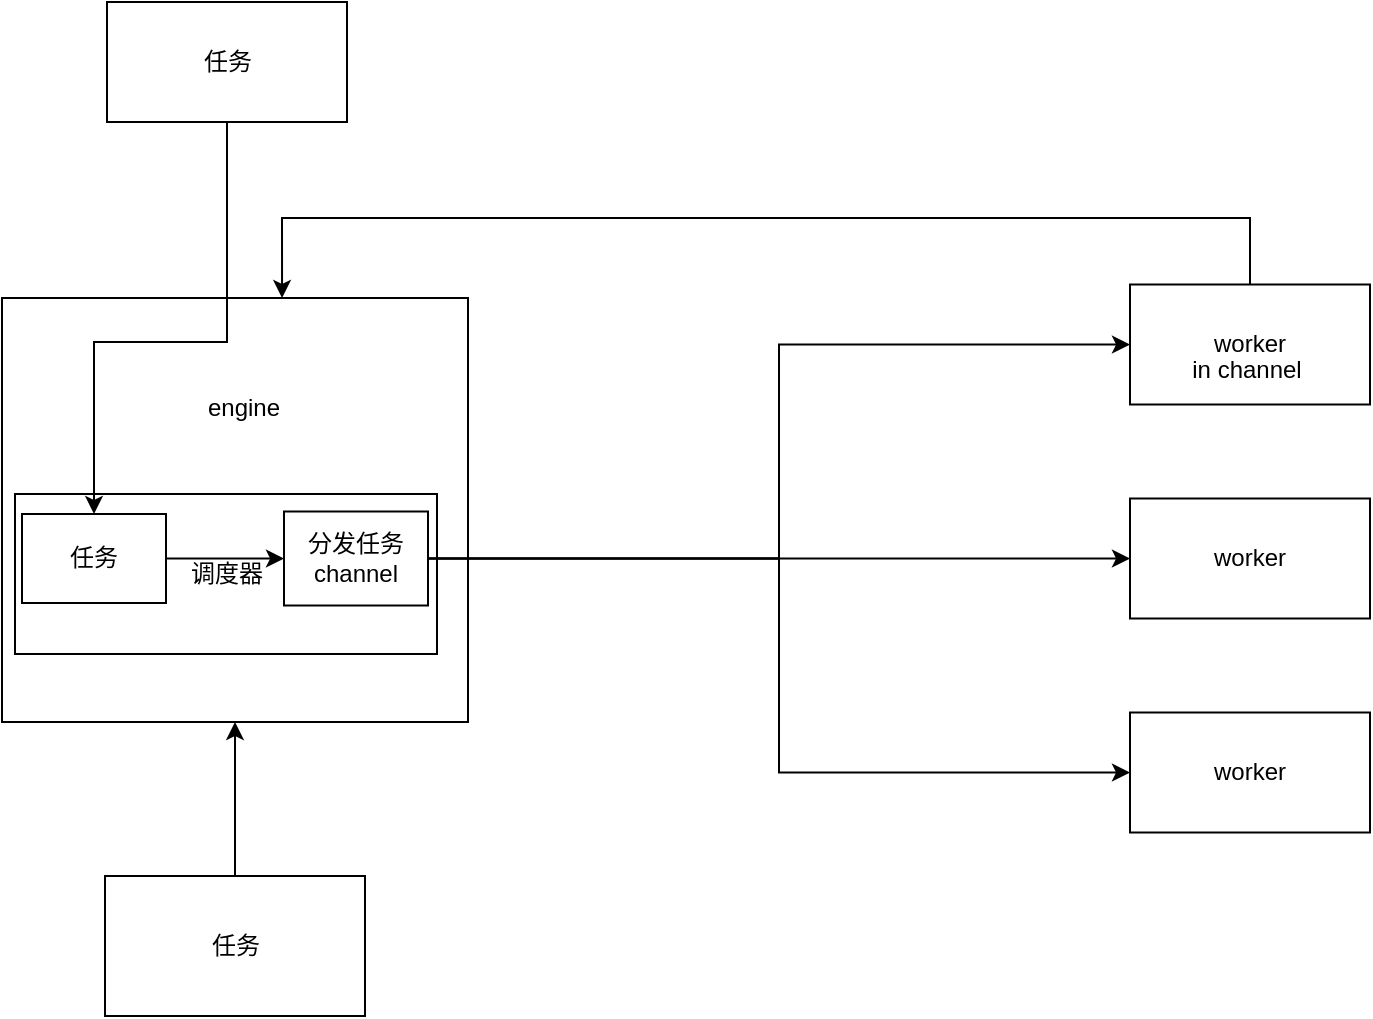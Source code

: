 <mxfile version="13.1.3">
    <diagram id="6hGFLwfOUW9BJ-s0fimq" name="Page-1">
        <mxGraphModel dx="1068" dy="1647" grid="0" gridSize="10" guides="1" tooltips="1" connect="1" arrows="1" fold="1" page="1" pageScale="1" pageWidth="827" pageHeight="1169" background="none" math="0" shadow="0">
            <root>
                <mxCell id="0"/>
                <mxCell id="1" parent="0"/>
                <mxCell id="2" value="" style="rounded=0;whiteSpace=wrap;html=1;" vertex="1" parent="1">
                    <mxGeometry x="120" y="98" width="233" height="212" as="geometry"/>
                </mxCell>
                <mxCell id="3" value="任务" style="rounded=0;whiteSpace=wrap;html=1;" vertex="1" parent="1">
                    <mxGeometry x="172.5" y="-50" width="120" height="60" as="geometry"/>
                </mxCell>
                <mxCell id="5" value="调度器" style="rounded=0;whiteSpace=wrap;html=1;" vertex="1" parent="1">
                    <mxGeometry x="126.5" y="196" width="211" height="80" as="geometry"/>
                </mxCell>
                <mxCell id="8" style="edgeStyle=orthogonalEdgeStyle;rounded=0;orthogonalLoop=1;jettySize=auto;html=1;entryX=0.5;entryY=1;entryDx=0;entryDy=0;" edge="1" parent="1" source="6" target="2">
                    <mxGeometry relative="1" as="geometry"/>
                </mxCell>
                <mxCell id="6" value="任务" style="rounded=0;whiteSpace=wrap;html=1;" vertex="1" parent="1">
                    <mxGeometry x="171.5" y="387" width="130" height="70" as="geometry"/>
                </mxCell>
                <mxCell id="25" style="edgeStyle=orthogonalEdgeStyle;rounded=0;orthogonalLoop=1;jettySize=auto;html=1;exitX=0.5;exitY=0;exitDx=0;exitDy=0;entryX=0.601;entryY=0;entryDx=0;entryDy=0;entryPerimeter=0;" edge="1" parent="1" source="11" target="2">
                    <mxGeometry relative="1" as="geometry">
                        <mxPoint x="260" y="91" as="targetPoint"/>
                        <Array as="points">
                            <mxPoint x="744" y="58"/>
                            <mxPoint x="260" y="58"/>
                        </Array>
                    </mxGeometry>
                </mxCell>
                <mxCell id="11" value="worker" style="rounded=0;whiteSpace=wrap;html=1;" vertex="1" parent="1">
                    <mxGeometry x="684" y="91.25" width="120" height="60" as="geometry"/>
                </mxCell>
                <mxCell id="12" value="worker" style="rounded=0;whiteSpace=wrap;html=1;" vertex="1" parent="1">
                    <mxGeometry x="684" y="198.25" width="120" height="60" as="geometry"/>
                </mxCell>
                <mxCell id="13" value="worker" style="rounded=0;whiteSpace=wrap;html=1;" vertex="1" parent="1">
                    <mxGeometry x="684" y="305.25" width="120" height="60" as="geometry"/>
                </mxCell>
                <mxCell id="17" value="in channel" style="text;html=1;align=center;verticalAlign=middle;resizable=0;points=[];autosize=1;" vertex="1" parent="1">
                    <mxGeometry x="710" y="125" width="64" height="18" as="geometry"/>
                </mxCell>
                <mxCell id="31" style="edgeStyle=orthogonalEdgeStyle;rounded=0;orthogonalLoop=1;jettySize=auto;html=1;" edge="1" parent="1" source="19" target="12">
                    <mxGeometry relative="1" as="geometry"/>
                </mxCell>
                <mxCell id="32" style="edgeStyle=orthogonalEdgeStyle;rounded=0;orthogonalLoop=1;jettySize=auto;html=1;entryX=0;entryY=0.5;entryDx=0;entryDy=0;" edge="1" parent="1" source="19" target="13">
                    <mxGeometry relative="1" as="geometry"/>
                </mxCell>
                <mxCell id="33" style="edgeStyle=orthogonalEdgeStyle;rounded=0;orthogonalLoop=1;jettySize=auto;html=1;entryX=0;entryY=0.5;entryDx=0;entryDy=0;" edge="1" parent="1" source="19" target="11">
                    <mxGeometry relative="1" as="geometry"/>
                </mxCell>
                <mxCell id="19" value="分发任务 channel" style="rounded=0;whiteSpace=wrap;html=1;" vertex="1" parent="1">
                    <mxGeometry x="261" y="204.75" width="72" height="47" as="geometry"/>
                </mxCell>
                <mxCell id="30" style="edgeStyle=orthogonalEdgeStyle;rounded=0;orthogonalLoop=1;jettySize=auto;html=1;" edge="1" parent="1" source="29" target="19">
                    <mxGeometry relative="1" as="geometry"/>
                </mxCell>
                <mxCell id="29" value="任务" style="rounded=0;whiteSpace=wrap;html=1;" vertex="1" parent="1">
                    <mxGeometry x="130" y="206" width="72" height="44.5" as="geometry"/>
                </mxCell>
                <mxCell id="4" style="edgeStyle=orthogonalEdgeStyle;rounded=0;orthogonalLoop=1;jettySize=auto;html=1;entryX=0.5;entryY=0;entryDx=0;entryDy=0;" edge="1" parent="1" source="3" target="29">
                    <mxGeometry relative="1" as="geometry">
                        <mxPoint x="166" y="191" as="targetPoint"/>
                        <Array as="points">
                            <mxPoint x="232" y="120"/>
                            <mxPoint x="166" y="120"/>
                        </Array>
                    </mxGeometry>
                </mxCell>
                <mxCell id="36" value="engine" style="text;html=1;strokeColor=none;fillColor=none;align=center;verticalAlign=middle;whiteSpace=wrap;rounded=0;" vertex="1" parent="1">
                    <mxGeometry x="221" y="143" width="40" height="20" as="geometry"/>
                </mxCell>
            </root>
        </mxGraphModel>
    </diagram>
</mxfile>